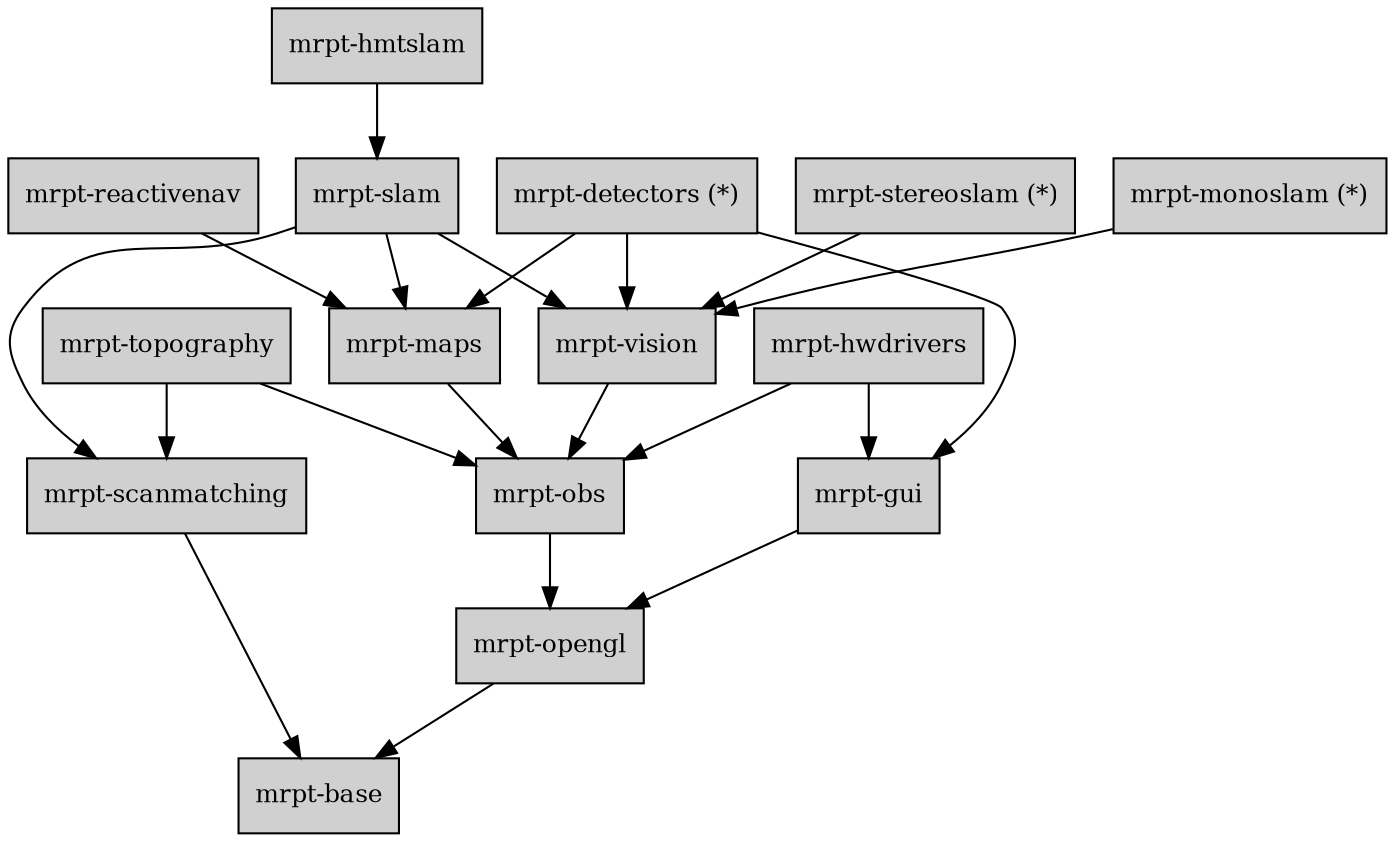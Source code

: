 digraph MRPT_LIBS {

	node [shape=box,style=filled, fillcolor="#D0D0D0",fontsize=12];
	
	base 		[label="mrpt-base",URL="mrpt-base.html"];
	opengl 		[label="mrpt-opengl", URL="mrpt-opengl.html"];
	gui 		[label="mrpt-gui",URL="mrpt-gui.html"];
	obs 		[label="mrpt-obs",URL="mrpt-obs.html"];
	hwdrivers 	[label="mrpt-hwdrivers",URL="mrpt-hwdrivers.html"];
	topography 	[label="mrpt-topography",URL="mrpt-topography.html"];
	maps 		[label="mrpt-maps",URL="mrpt-maps.html"];
	vision 		[label="mrpt-vision",URL="mrpt-vision.html"];
	scanmatching 		[label="mrpt-scanmatching",URL="mrpt-scanmatching.html"];

	slam 		[label="mrpt-slam",URL="mrpt-slam.html"];
	
	hmtslam		[label="mrpt-hmtslam",URL="mrpt-hmtslam.html"];
	reactivenav	[label="mrpt-reactivenav",URL="mrpt-reactivenav.html"];
	monoslam	[label="mrpt-monoslam (*)",URL="mrpt-monoslam.html"];
	stereoslam	[label="mrpt-stereoslam (*)",URL="mrpt-stereoslam.html"];
	
	detectors	[label="mrpt-detectors (*)",URL="mrpt-detectors.html"];
	
	
	scanmatching -> base;
	
	opengl -> base;
	
	obs -> opengl;
	
	gui -> opengl;
	
	hwdrivers -> gui;
	hwdrivers -> obs;
	
	topography -> obs;
	topography -> scanmatching;
	
	vision -> obs;
	
	maps -> obs;

	slam -> maps;
	slam -> vision;
	slam -> scanmatching;
	
	detectors -> vision;
	detectors -> maps;
	detectors -> gui;
	
	hmtslam -> slam;
	
	monoslam -> vision;

	stereoslam -> vision;
	
	reactivenav -> maps;
	//reactivenav -> gui;
}
